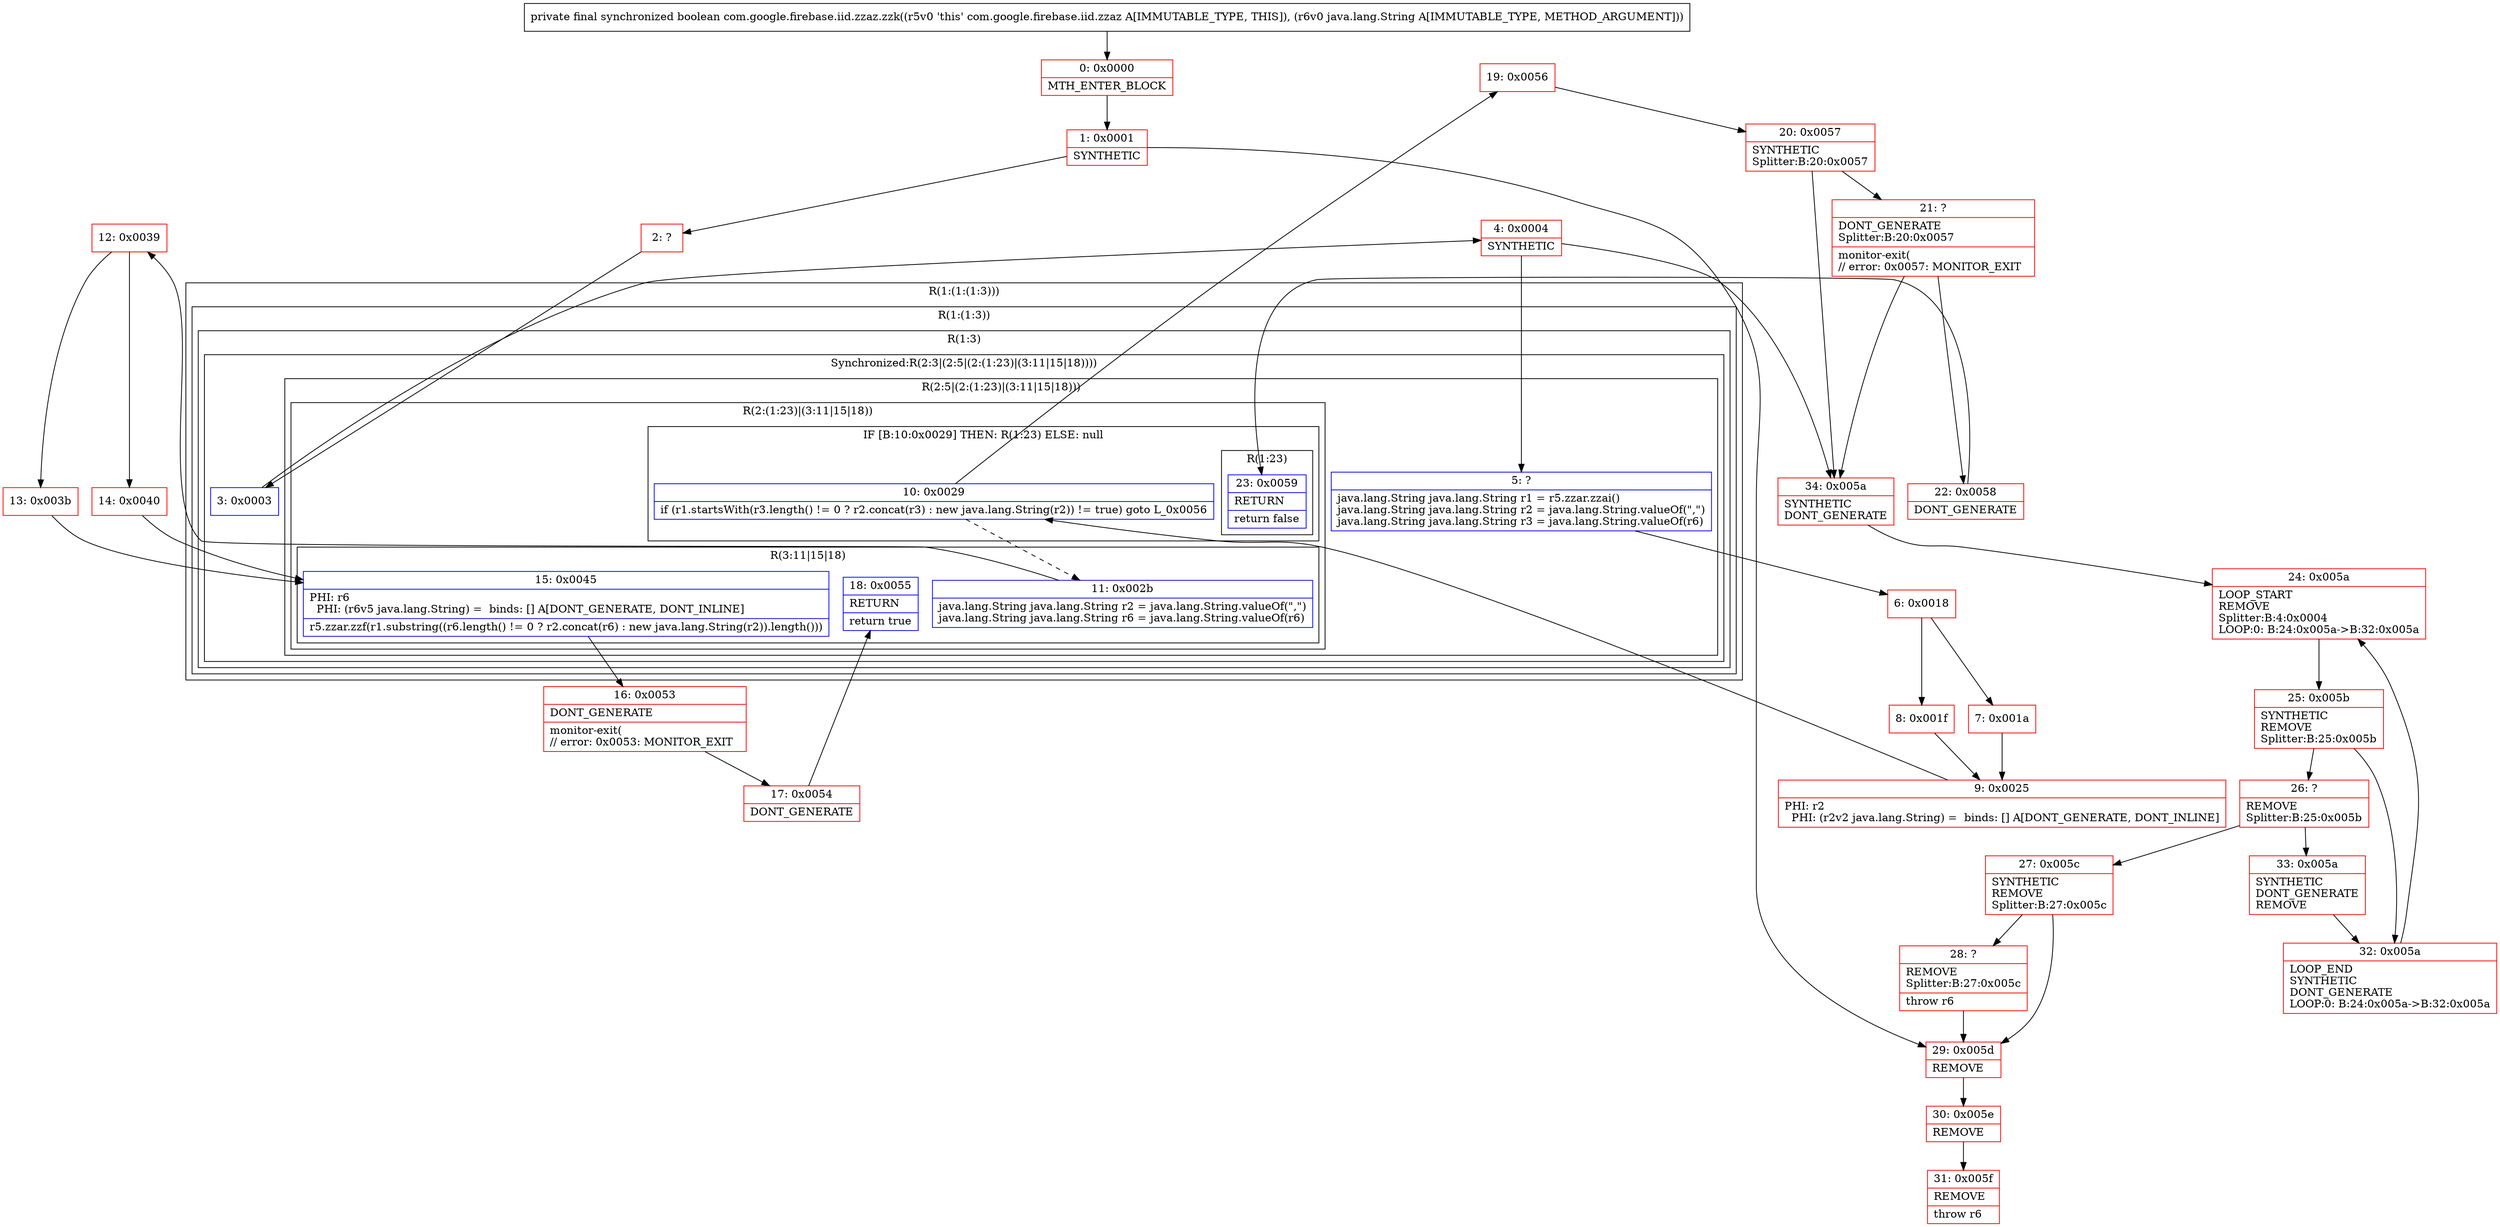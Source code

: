 digraph "CFG forcom.google.firebase.iid.zzaz.zzk(Ljava\/lang\/String;)Z" {
subgraph cluster_Region_1246707987 {
label = "R(1:(1:(1:3)))";
node [shape=record,color=blue];
subgraph cluster_Region_1204599065 {
label = "R(1:(1:3))";
node [shape=record,color=blue];
subgraph cluster_Region_1523291536 {
label = "R(1:3)";
node [shape=record,color=blue];
subgraph cluster_SynchronizedRegion_1841691429 {
label = "Synchronized:R(2:3|(2:5|(2:(1:23)|(3:11|15|18))))";
node [shape=record,color=blue];
Node_3 [shape=record,label="{3\:\ 0x0003}"];
subgraph cluster_Region_137949966 {
label = "R(2:5|(2:(1:23)|(3:11|15|18)))";
node [shape=record,color=blue];
Node_5 [shape=record,label="{5\:\ ?|java.lang.String java.lang.String r1 = r5.zzar.zzai()\ljava.lang.String java.lang.String r2 = java.lang.String.valueOf(\",\")\ljava.lang.String java.lang.String r3 = java.lang.String.valueOf(r6)\l}"];
subgraph cluster_Region_1571977303 {
label = "R(2:(1:23)|(3:11|15|18))";
node [shape=record,color=blue];
subgraph cluster_IfRegion_1159432232 {
label = "IF [B:10:0x0029] THEN: R(1:23) ELSE: null";
node [shape=record,color=blue];
Node_10 [shape=record,label="{10\:\ 0x0029|if (r1.startsWith(r3.length() != 0 ? r2.concat(r3) : new java.lang.String(r2)) != true) goto L_0x0056\l}"];
subgraph cluster_Region_2140411529 {
label = "R(1:23)";
node [shape=record,color=blue];
Node_23 [shape=record,label="{23\:\ 0x0059|RETURN\l|return false\l}"];
}
}
subgraph cluster_Region_2043425082 {
label = "R(3:11|15|18)";
node [shape=record,color=blue];
Node_11 [shape=record,label="{11\:\ 0x002b|java.lang.String java.lang.String r2 = java.lang.String.valueOf(\",\")\ljava.lang.String java.lang.String r6 = java.lang.String.valueOf(r6)\l}"];
Node_15 [shape=record,label="{15\:\ 0x0045|PHI: r6 \l  PHI: (r6v5 java.lang.String) =  binds: [] A[DONT_GENERATE, DONT_INLINE]\l|r5.zzar.zzf(r1.substring((r6.length() != 0 ? r2.concat(r6) : new java.lang.String(r2)).length()))\l}"];
Node_18 [shape=record,label="{18\:\ 0x0055|RETURN\l|return true\l}"];
}
}
}
}
}
}
}
Node_0 [shape=record,color=red,label="{0\:\ 0x0000|MTH_ENTER_BLOCK\l}"];
Node_1 [shape=record,color=red,label="{1\:\ 0x0001|SYNTHETIC\l}"];
Node_2 [shape=record,color=red,label="{2\:\ ?}"];
Node_4 [shape=record,color=red,label="{4\:\ 0x0004|SYNTHETIC\l}"];
Node_6 [shape=record,color=red,label="{6\:\ 0x0018}"];
Node_7 [shape=record,color=red,label="{7\:\ 0x001a}"];
Node_8 [shape=record,color=red,label="{8\:\ 0x001f}"];
Node_9 [shape=record,color=red,label="{9\:\ 0x0025|PHI: r2 \l  PHI: (r2v2 java.lang.String) =  binds: [] A[DONT_GENERATE, DONT_INLINE]\l}"];
Node_12 [shape=record,color=red,label="{12\:\ 0x0039}"];
Node_13 [shape=record,color=red,label="{13\:\ 0x003b}"];
Node_14 [shape=record,color=red,label="{14\:\ 0x0040}"];
Node_16 [shape=record,color=red,label="{16\:\ 0x0053|DONT_GENERATE\l|monitor\-exit(\l\/\/ error: 0x0053: MONITOR_EXIT  \l}"];
Node_17 [shape=record,color=red,label="{17\:\ 0x0054|DONT_GENERATE\l}"];
Node_19 [shape=record,color=red,label="{19\:\ 0x0056}"];
Node_20 [shape=record,color=red,label="{20\:\ 0x0057|SYNTHETIC\lSplitter:B:20:0x0057\l}"];
Node_21 [shape=record,color=red,label="{21\:\ ?|DONT_GENERATE\lSplitter:B:20:0x0057\l|monitor\-exit(\l\/\/ error: 0x0057: MONITOR_EXIT  \l}"];
Node_22 [shape=record,color=red,label="{22\:\ 0x0058|DONT_GENERATE\l}"];
Node_24 [shape=record,color=red,label="{24\:\ 0x005a|LOOP_START\lREMOVE\lSplitter:B:4:0x0004\lLOOP:0: B:24:0x005a\-\>B:32:0x005a\l}"];
Node_25 [shape=record,color=red,label="{25\:\ 0x005b|SYNTHETIC\lREMOVE\lSplitter:B:25:0x005b\l}"];
Node_26 [shape=record,color=red,label="{26\:\ ?|REMOVE\lSplitter:B:25:0x005b\l}"];
Node_27 [shape=record,color=red,label="{27\:\ 0x005c|SYNTHETIC\lREMOVE\lSplitter:B:27:0x005c\l}"];
Node_28 [shape=record,color=red,label="{28\:\ ?|REMOVE\lSplitter:B:27:0x005c\l|throw r6\l}"];
Node_29 [shape=record,color=red,label="{29\:\ 0x005d|REMOVE\l}"];
Node_30 [shape=record,color=red,label="{30\:\ 0x005e|REMOVE\l}"];
Node_31 [shape=record,color=red,label="{31\:\ 0x005f|REMOVE\l|throw r6\l}"];
Node_32 [shape=record,color=red,label="{32\:\ 0x005a|LOOP_END\lSYNTHETIC\lDONT_GENERATE\lLOOP:0: B:24:0x005a\-\>B:32:0x005a\l}"];
Node_33 [shape=record,color=red,label="{33\:\ 0x005a|SYNTHETIC\lDONT_GENERATE\lREMOVE\l}"];
Node_34 [shape=record,color=red,label="{34\:\ 0x005a|SYNTHETIC\lDONT_GENERATE\l}"];
MethodNode[shape=record,label="{private final synchronized boolean com.google.firebase.iid.zzaz.zzk((r5v0 'this' com.google.firebase.iid.zzaz A[IMMUTABLE_TYPE, THIS]), (r6v0 java.lang.String A[IMMUTABLE_TYPE, METHOD_ARGUMENT])) }"];
MethodNode -> Node_0;
Node_3 -> Node_4;
Node_5 -> Node_6;
Node_10 -> Node_11[style=dashed];
Node_10 -> Node_19;
Node_11 -> Node_12;
Node_15 -> Node_16;
Node_0 -> Node_1;
Node_1 -> Node_2;
Node_1 -> Node_29;
Node_2 -> Node_3;
Node_4 -> Node_5;
Node_4 -> Node_34;
Node_6 -> Node_7;
Node_6 -> Node_8;
Node_7 -> Node_9;
Node_8 -> Node_9;
Node_9 -> Node_10;
Node_12 -> Node_13;
Node_12 -> Node_14;
Node_13 -> Node_15;
Node_14 -> Node_15;
Node_16 -> Node_17;
Node_17 -> Node_18;
Node_19 -> Node_20;
Node_20 -> Node_21;
Node_20 -> Node_34;
Node_21 -> Node_22;
Node_21 -> Node_34;
Node_22 -> Node_23;
Node_24 -> Node_25;
Node_25 -> Node_26;
Node_25 -> Node_32;
Node_26 -> Node_27;
Node_26 -> Node_33;
Node_27 -> Node_28;
Node_27 -> Node_29;
Node_28 -> Node_29;
Node_29 -> Node_30;
Node_30 -> Node_31;
Node_32 -> Node_24;
Node_33 -> Node_32;
Node_34 -> Node_24;
}

